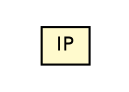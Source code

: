 #!/usr/local/bin/dot
#
# Class diagram 
# Generated by UmlGraph version 4.6 (http://www.spinellis.gr/sw/umlgraph)
#

digraph G {
	edge [fontname="Helvetica",fontsize=10,labelfontname="Helvetica",labelfontsize=10];
	node [fontname="Helvetica",fontsize=10,shape=plaintext];
	// fr.univrennes1.cri.jtacl.lib.ip.IP
	c2272 [label=<<table border="0" cellborder="1" cellspacing="0" cellpadding="2" port="p" bgcolor="lemonChiffon" href="./IP.html">
		<tr><td><table border="0" cellspacing="0" cellpadding="1">
			<tr><td> IP </td></tr>
		</table></td></tr>
		</table>>, fontname="Helvetica", fontcolor="black", fontsize=9.0];
}

